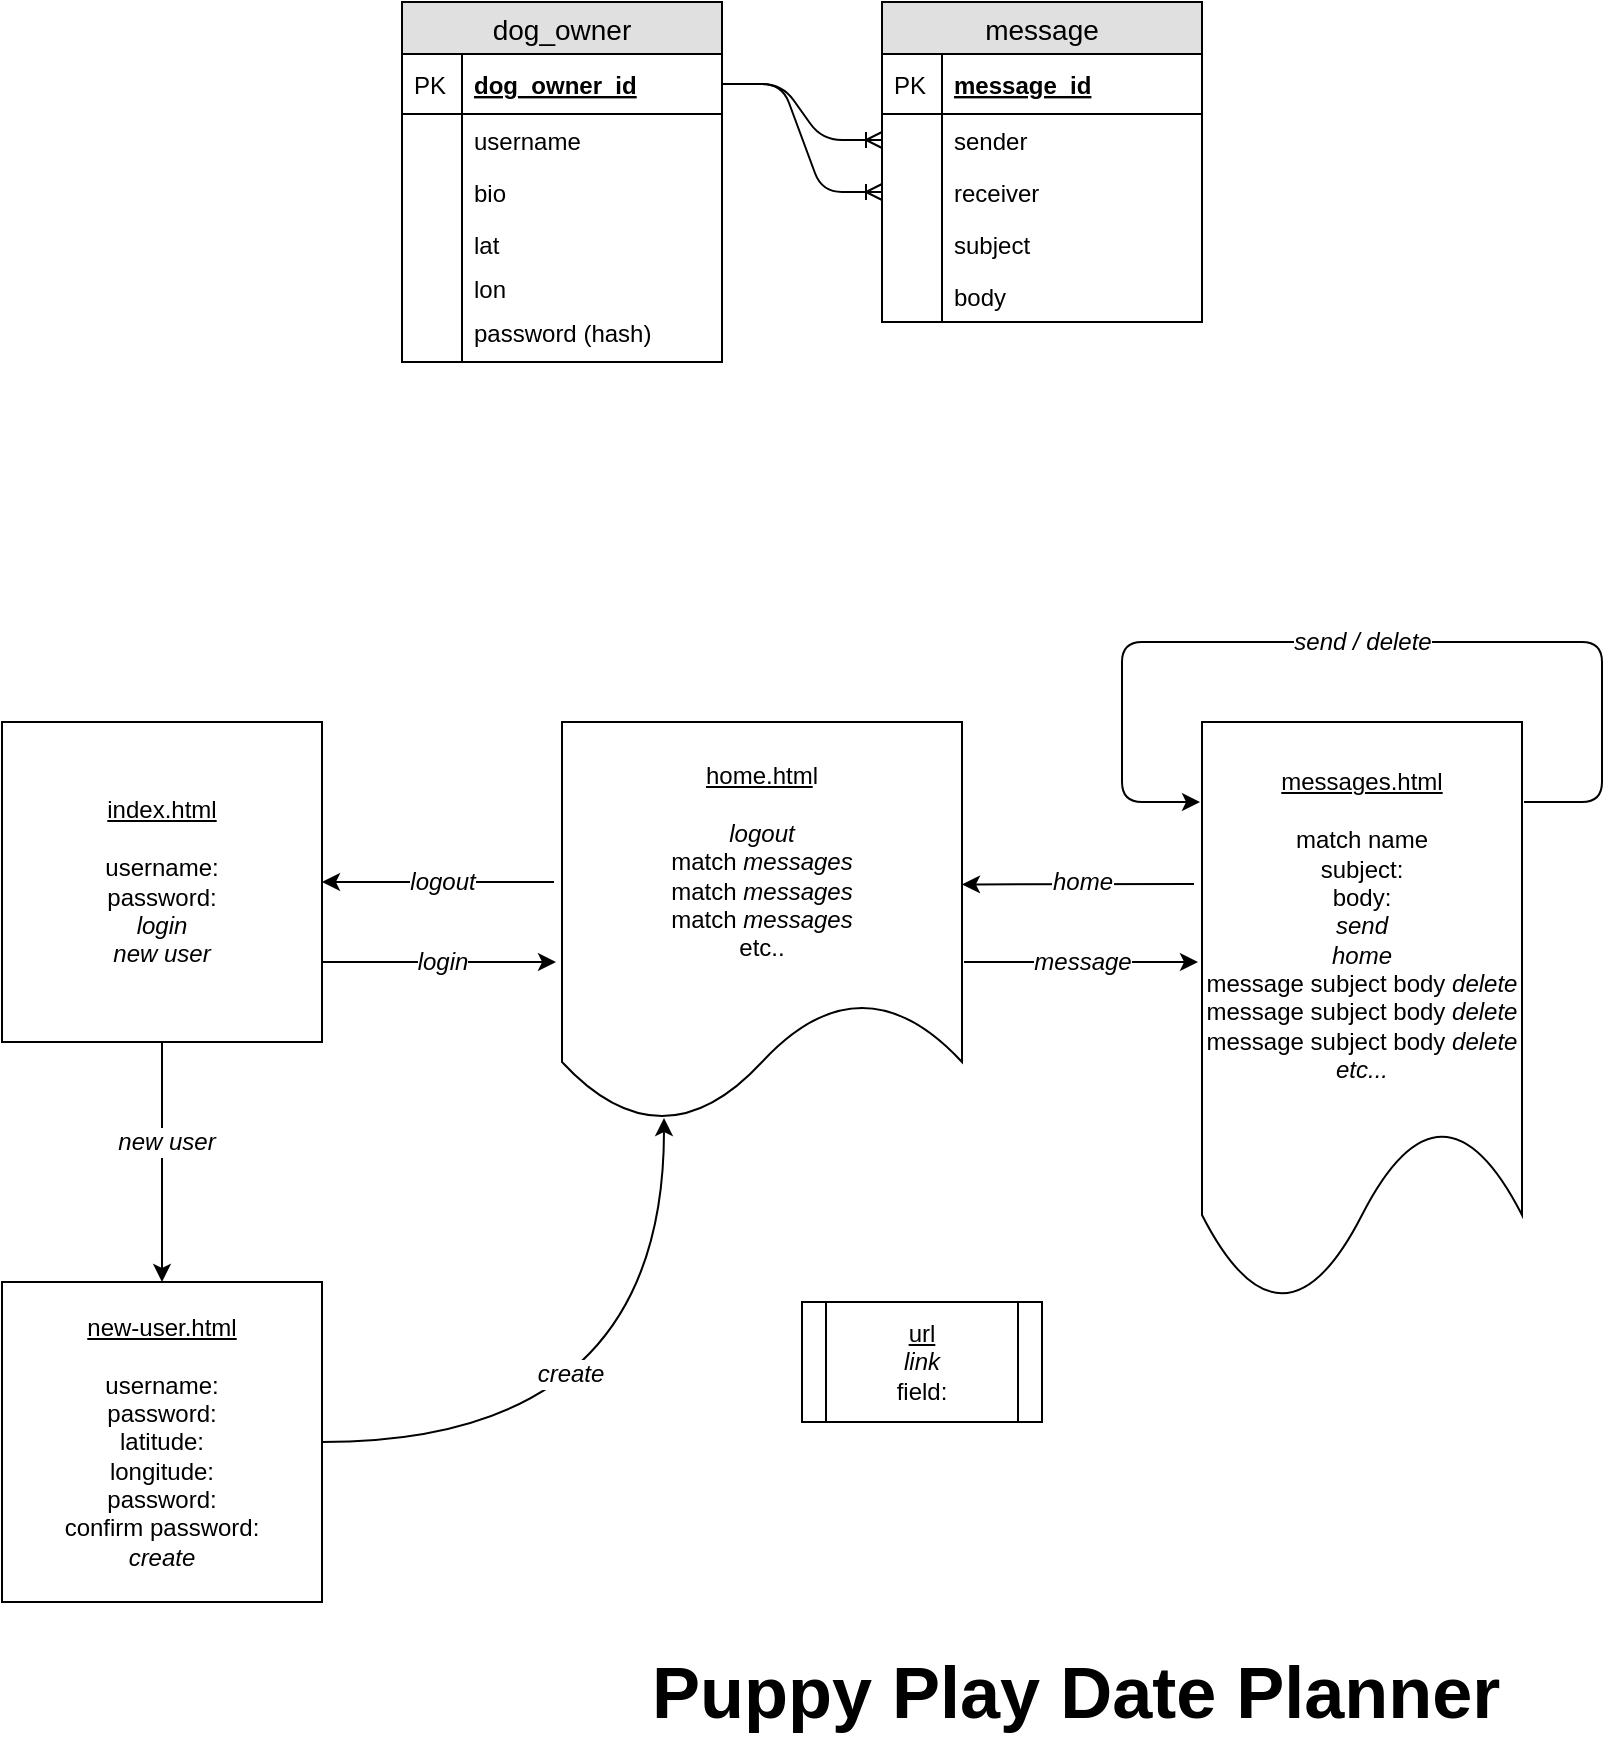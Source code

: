 <mxfile version="12.2.3" type="device" pages="1"><diagram id="VTFVisDNMAlX5B1b2amq" name="Page-1"><mxGraphModel dx="1201" dy="710" grid="1" gridSize="10" guides="1" tooltips="1" connect="1" arrows="1" fold="1" page="1" pageScale="1" pageWidth="850" pageHeight="1100" math="0" shadow="0"><root><mxCell id="0"/><mxCell id="1" parent="0"/><mxCell id="JFsSfaGQHGepjvpAaVKm-1" value="dog_owner" style="swimlane;fontStyle=0;childLayout=stackLayout;horizontal=1;startSize=26;fillColor=#e0e0e0;horizontalStack=0;resizeParent=1;resizeParentMax=0;resizeLast=0;collapsible=1;marginBottom=0;swimlaneFillColor=#ffffff;align=center;fontSize=14;" vertex="1" parent="1"><mxGeometry x="240" y="110" width="160" height="180" as="geometry"/></mxCell><mxCell id="JFsSfaGQHGepjvpAaVKm-2" value="dog_owner_id" style="shape=partialRectangle;top=0;left=0;right=0;bottom=1;align=left;verticalAlign=middle;fillColor=none;spacingLeft=34;spacingRight=4;overflow=hidden;rotatable=0;points=[[0,0.5],[1,0.5]];portConstraint=eastwest;dropTarget=0;fontStyle=5;fontSize=12;" vertex="1" parent="JFsSfaGQHGepjvpAaVKm-1"><mxGeometry y="26" width="160" height="30" as="geometry"/></mxCell><mxCell id="JFsSfaGQHGepjvpAaVKm-3" value="PK" style="shape=partialRectangle;top=0;left=0;bottom=0;fillColor=none;align=left;verticalAlign=middle;spacingLeft=4;spacingRight=4;overflow=hidden;rotatable=0;points=[];portConstraint=eastwest;part=1;fontSize=12;" vertex="1" connectable="0" parent="JFsSfaGQHGepjvpAaVKm-2"><mxGeometry width="30" height="30" as="geometry"/></mxCell><mxCell id="JFsSfaGQHGepjvpAaVKm-4" value="username" style="shape=partialRectangle;top=0;left=0;right=0;bottom=0;align=left;verticalAlign=top;fillColor=none;spacingLeft=34;spacingRight=4;overflow=hidden;rotatable=0;points=[[0,0.5],[1,0.5]];portConstraint=eastwest;dropTarget=0;fontSize=12;" vertex="1" parent="JFsSfaGQHGepjvpAaVKm-1"><mxGeometry y="56" width="160" height="26" as="geometry"/></mxCell><mxCell id="JFsSfaGQHGepjvpAaVKm-5" value="" style="shape=partialRectangle;top=0;left=0;bottom=0;fillColor=none;align=left;verticalAlign=top;spacingLeft=4;spacingRight=4;overflow=hidden;rotatable=0;points=[];portConstraint=eastwest;part=1;fontSize=12;" vertex="1" connectable="0" parent="JFsSfaGQHGepjvpAaVKm-4"><mxGeometry width="30" height="26" as="geometry"/></mxCell><mxCell id="JFsSfaGQHGepjvpAaVKm-6" value="bio" style="shape=partialRectangle;top=0;left=0;right=0;bottom=0;align=left;verticalAlign=top;fillColor=none;spacingLeft=34;spacingRight=4;overflow=hidden;rotatable=0;points=[[0,0.5],[1,0.5]];portConstraint=eastwest;dropTarget=0;fontSize=12;" vertex="1" parent="JFsSfaGQHGepjvpAaVKm-1"><mxGeometry y="82" width="160" height="26" as="geometry"/></mxCell><mxCell id="JFsSfaGQHGepjvpAaVKm-7" value="" style="shape=partialRectangle;top=0;left=0;bottom=0;fillColor=none;align=left;verticalAlign=top;spacingLeft=4;spacingRight=4;overflow=hidden;rotatable=0;points=[];portConstraint=eastwest;part=1;fontSize=12;" vertex="1" connectable="0" parent="JFsSfaGQHGepjvpAaVKm-6"><mxGeometry width="30" height="26" as="geometry"/></mxCell><mxCell id="JFsSfaGQHGepjvpAaVKm-8" value="lat" style="shape=partialRectangle;top=0;left=0;right=0;bottom=0;align=left;verticalAlign=top;fillColor=none;spacingLeft=34;spacingRight=4;overflow=hidden;rotatable=0;points=[[0,0.5],[1,0.5]];portConstraint=eastwest;dropTarget=0;fontSize=12;" vertex="1" parent="JFsSfaGQHGepjvpAaVKm-1"><mxGeometry y="108" width="160" height="22" as="geometry"/></mxCell><mxCell id="JFsSfaGQHGepjvpAaVKm-9" value="" style="shape=partialRectangle;top=0;left=0;bottom=0;fillColor=none;align=left;verticalAlign=top;spacingLeft=4;spacingRight=4;overflow=hidden;rotatable=0;points=[];portConstraint=eastwest;part=1;fontSize=12;" vertex="1" connectable="0" parent="JFsSfaGQHGepjvpAaVKm-8"><mxGeometry width="30" height="22" as="geometry"/></mxCell><mxCell id="JFsSfaGQHGepjvpAaVKm-16" value="lon" style="shape=partialRectangle;top=0;left=0;right=0;bottom=0;align=left;verticalAlign=top;fillColor=none;spacingLeft=34;spacingRight=4;overflow=hidden;rotatable=0;points=[[0,0.5],[1,0.5]];portConstraint=eastwest;dropTarget=0;fontSize=12;" vertex="1" parent="JFsSfaGQHGepjvpAaVKm-1"><mxGeometry y="130" width="160" height="22" as="geometry"/></mxCell><mxCell id="JFsSfaGQHGepjvpAaVKm-17" value="" style="shape=partialRectangle;top=0;left=0;bottom=0;fillColor=none;align=left;verticalAlign=top;spacingLeft=4;spacingRight=4;overflow=hidden;rotatable=0;points=[];portConstraint=eastwest;part=1;fontSize=12;" vertex="1" connectable="0" parent="JFsSfaGQHGepjvpAaVKm-16"><mxGeometry width="30" height="22" as="geometry"/></mxCell><mxCell id="JFsSfaGQHGepjvpAaVKm-18" value="password (hash)" style="shape=partialRectangle;top=0;left=0;right=0;bottom=0;align=left;verticalAlign=top;fillColor=none;spacingLeft=34;spacingRight=4;overflow=hidden;rotatable=0;points=[[0,0.5],[1,0.5]];portConstraint=eastwest;dropTarget=0;fontSize=12;" vertex="1" parent="JFsSfaGQHGepjvpAaVKm-1"><mxGeometry y="152" width="160" height="28" as="geometry"/></mxCell><mxCell id="JFsSfaGQHGepjvpAaVKm-19" value="" style="shape=partialRectangle;top=0;left=0;bottom=0;fillColor=none;align=left;verticalAlign=top;spacingLeft=4;spacingRight=4;overflow=hidden;rotatable=0;points=[];portConstraint=eastwest;part=1;fontSize=12;" vertex="1" connectable="0" parent="JFsSfaGQHGepjvpAaVKm-18"><mxGeometry width="30" height="28" as="geometry"/></mxCell><mxCell id="JFsSfaGQHGepjvpAaVKm-20" value="message" style="swimlane;fontStyle=0;childLayout=stackLayout;horizontal=1;startSize=26;fillColor=#e0e0e0;horizontalStack=0;resizeParent=1;resizeParentMax=0;resizeLast=0;collapsible=1;marginBottom=0;swimlaneFillColor=#ffffff;align=center;fontSize=14;" vertex="1" parent="1"><mxGeometry x="480" y="110" width="160" height="160" as="geometry"/></mxCell><mxCell id="JFsSfaGQHGepjvpAaVKm-21" value="message_id" style="shape=partialRectangle;top=0;left=0;right=0;bottom=1;align=left;verticalAlign=middle;fillColor=none;spacingLeft=34;spacingRight=4;overflow=hidden;rotatable=0;points=[[0,0.5],[1,0.5]];portConstraint=eastwest;dropTarget=0;fontStyle=5;fontSize=12;" vertex="1" parent="JFsSfaGQHGepjvpAaVKm-20"><mxGeometry y="26" width="160" height="30" as="geometry"/></mxCell><mxCell id="JFsSfaGQHGepjvpAaVKm-22" value="PK" style="shape=partialRectangle;top=0;left=0;bottom=0;fillColor=none;align=left;verticalAlign=middle;spacingLeft=4;spacingRight=4;overflow=hidden;rotatable=0;points=[];portConstraint=eastwest;part=1;fontSize=12;" vertex="1" connectable="0" parent="JFsSfaGQHGepjvpAaVKm-21"><mxGeometry width="30" height="30" as="geometry"/></mxCell><mxCell id="JFsSfaGQHGepjvpAaVKm-23" value="sender" style="shape=partialRectangle;top=0;left=0;right=0;bottom=0;align=left;verticalAlign=top;fillColor=none;spacingLeft=34;spacingRight=4;overflow=hidden;rotatable=0;points=[[0,0.5],[1,0.5]];portConstraint=eastwest;dropTarget=0;fontSize=12;" vertex="1" parent="JFsSfaGQHGepjvpAaVKm-20"><mxGeometry y="56" width="160" height="26" as="geometry"/></mxCell><mxCell id="JFsSfaGQHGepjvpAaVKm-24" value="" style="shape=partialRectangle;top=0;left=0;bottom=0;fillColor=none;align=left;verticalAlign=top;spacingLeft=4;spacingRight=4;overflow=hidden;rotatable=0;points=[];portConstraint=eastwest;part=1;fontSize=12;" vertex="1" connectable="0" parent="JFsSfaGQHGepjvpAaVKm-23"><mxGeometry width="30" height="26" as="geometry"/></mxCell><mxCell id="JFsSfaGQHGepjvpAaVKm-25" value="receiver" style="shape=partialRectangle;top=0;left=0;right=0;bottom=0;align=left;verticalAlign=top;fillColor=none;spacingLeft=34;spacingRight=4;overflow=hidden;rotatable=0;points=[[0,0.5],[1,0.5]];portConstraint=eastwest;dropTarget=0;fontSize=12;" vertex="1" parent="JFsSfaGQHGepjvpAaVKm-20"><mxGeometry y="82" width="160" height="26" as="geometry"/></mxCell><mxCell id="JFsSfaGQHGepjvpAaVKm-26" value="" style="shape=partialRectangle;top=0;left=0;bottom=0;fillColor=none;align=left;verticalAlign=top;spacingLeft=4;spacingRight=4;overflow=hidden;rotatable=0;points=[];portConstraint=eastwest;part=1;fontSize=12;" vertex="1" connectable="0" parent="JFsSfaGQHGepjvpAaVKm-25"><mxGeometry width="30" height="26" as="geometry"/></mxCell><mxCell id="JFsSfaGQHGepjvpAaVKm-27" value="subject" style="shape=partialRectangle;top=0;left=0;right=0;bottom=0;align=left;verticalAlign=top;fillColor=none;spacingLeft=34;spacingRight=4;overflow=hidden;rotatable=0;points=[[0,0.5],[1,0.5]];portConstraint=eastwest;dropTarget=0;fontSize=12;" vertex="1" parent="JFsSfaGQHGepjvpAaVKm-20"><mxGeometry y="108" width="160" height="26" as="geometry"/></mxCell><mxCell id="JFsSfaGQHGepjvpAaVKm-28" value="" style="shape=partialRectangle;top=0;left=0;bottom=0;fillColor=none;align=left;verticalAlign=top;spacingLeft=4;spacingRight=4;overflow=hidden;rotatable=0;points=[];portConstraint=eastwest;part=1;fontSize=12;" vertex="1" connectable="0" parent="JFsSfaGQHGepjvpAaVKm-27"><mxGeometry width="30" height="26" as="geometry"/></mxCell><mxCell id="JFsSfaGQHGepjvpAaVKm-31" value="body" style="shape=partialRectangle;top=0;left=0;right=0;bottom=0;align=left;verticalAlign=top;fillColor=none;spacingLeft=34;spacingRight=4;overflow=hidden;rotatable=0;points=[[0,0.5],[1,0.5]];portConstraint=eastwest;dropTarget=0;fontSize=12;" vertex="1" parent="JFsSfaGQHGepjvpAaVKm-20"><mxGeometry y="134" width="160" height="26" as="geometry"/></mxCell><mxCell id="JFsSfaGQHGepjvpAaVKm-32" value="" style="shape=partialRectangle;top=0;left=0;bottom=0;fillColor=none;align=left;verticalAlign=top;spacingLeft=4;spacingRight=4;overflow=hidden;rotatable=0;points=[];portConstraint=eastwest;part=1;fontSize=12;" vertex="1" connectable="0" parent="JFsSfaGQHGepjvpAaVKm-31"><mxGeometry width="30" height="26" as="geometry"/></mxCell><mxCell id="JFsSfaGQHGepjvpAaVKm-33" value="" style="edgeStyle=entityRelationEdgeStyle;fontSize=12;html=1;endArrow=ERoneToMany;exitX=1;exitY=0.5;exitDx=0;exitDy=0;entryX=0;entryY=0.5;entryDx=0;entryDy=0;" edge="1" parent="1" source="JFsSfaGQHGepjvpAaVKm-2" target="JFsSfaGQHGepjvpAaVKm-23"><mxGeometry width="100" height="100" relative="1" as="geometry"><mxPoint x="240" y="410" as="sourcePoint"/><mxPoint x="340" y="310" as="targetPoint"/></mxGeometry></mxCell><mxCell id="JFsSfaGQHGepjvpAaVKm-34" value="" style="edgeStyle=entityRelationEdgeStyle;fontSize=12;html=1;endArrow=ERoneToMany;exitX=1;exitY=0.5;exitDx=0;exitDy=0;entryX=0;entryY=0.5;entryDx=0;entryDy=0;" edge="1" parent="1" source="JFsSfaGQHGepjvpAaVKm-2" target="JFsSfaGQHGepjvpAaVKm-25"><mxGeometry width="100" height="100" relative="1" as="geometry"><mxPoint x="390" y="480" as="sourcePoint"/><mxPoint x="490" y="380" as="targetPoint"/></mxGeometry></mxCell><mxCell id="JFsSfaGQHGepjvpAaVKm-36" value="&lt;div&gt;&lt;u&gt;index.html&lt;/u&gt;&lt;/div&gt;&lt;div&gt;&lt;br&gt;&lt;/div&gt;&lt;div&gt;username:&lt;/div&gt;&lt;div&gt;password:&lt;/div&gt;&lt;div&gt;&lt;i&gt;login&lt;/i&gt;&lt;/div&gt;&lt;div&gt;&lt;i&gt;new user&lt;/i&gt;&lt;br&gt;&lt;/div&gt;" style="whiteSpace=wrap;html=1;aspect=fixed;" vertex="1" parent="1"><mxGeometry x="40" y="470" width="160" height="160" as="geometry"/></mxCell><mxCell id="JFsSfaGQHGepjvpAaVKm-38" value="&lt;div&gt;&lt;u&gt;home.htm&lt;/u&gt;l&lt;/div&gt;&lt;div&gt;&lt;br&gt;&lt;/div&gt;&lt;div&gt;&lt;i&gt;logout&lt;/i&gt;&lt;br&gt;&lt;/div&gt;&lt;div&gt;match &lt;i&gt;messages&lt;br&gt;&lt;/i&gt;&lt;/div&gt;&lt;div&gt;match &lt;i&gt;messages&lt;br&gt;&lt;/i&gt;&lt;/div&gt;&lt;div&gt;match &lt;i&gt;messages&lt;br&gt;&lt;/i&gt;&lt;/div&gt;&lt;div&gt;etc..&lt;br&gt;&lt;/div&gt;" style="shape=document;whiteSpace=wrap;html=1;boundedLbl=1;align=center;" vertex="1" parent="1"><mxGeometry x="320" y="470" width="200" height="200" as="geometry"/></mxCell><mxCell id="JFsSfaGQHGepjvpAaVKm-39" value="&lt;div&gt;&lt;u&gt;messages.html&lt;/u&gt;&lt;/div&gt;&lt;div&gt;&lt;br&gt;&lt;/div&gt;&lt;div&gt;match name&lt;/div&gt;&lt;div&gt;subject:&lt;/div&gt;&lt;div&gt;body:&lt;/div&gt;&lt;div&gt;&lt;i&gt;send&lt;/i&gt;&lt;/div&gt;&lt;div&gt;&lt;i&gt;home&lt;/i&gt;&lt;br&gt;&lt;/div&gt;&lt;div&gt;message subject body &lt;i&gt;delete&lt;/i&gt;&lt;/div&gt;&lt;div&gt;message subject body &lt;i&gt;delete&lt;/i&gt;&lt;/div&gt;&lt;div&gt;message subject body &lt;i&gt;delete&lt;/i&gt;&lt;/div&gt;&lt;div&gt;&lt;i&gt;etc...&lt;br&gt;&lt;/i&gt;&lt;/div&gt;" style="shape=document;whiteSpace=wrap;html=1;boundedLbl=1;" vertex="1" parent="1"><mxGeometry x="640" y="470" width="160" height="290" as="geometry"/></mxCell><mxCell id="JFsSfaGQHGepjvpAaVKm-40" value="&lt;div&gt;&lt;u&gt;new-user.html&lt;/u&gt;&lt;/div&gt;&lt;div&gt;&lt;br&gt;&lt;/div&gt;&lt;div&gt;username:&lt;/div&gt;&lt;div&gt;password:&lt;/div&gt;&lt;div&gt;latitude:&lt;/div&gt;&lt;div&gt;longitude:&lt;/div&gt;&lt;div&gt;password:&lt;/div&gt;&lt;div&gt;confirm password:&lt;/div&gt;&lt;div&gt;&lt;i&gt;create&lt;/i&gt;&lt;br&gt;&lt;/div&gt;" style="whiteSpace=wrap;html=1;aspect=fixed;" vertex="1" parent="1"><mxGeometry x="40" y="750" width="160" height="160" as="geometry"/></mxCell><mxCell id="JFsSfaGQHGepjvpAaVKm-41" value="" style="endArrow=classic;html=1;exitX=0.5;exitY=1;exitDx=0;exitDy=0;entryX=0.5;entryY=0;entryDx=0;entryDy=0;" edge="1" parent="1" source="JFsSfaGQHGepjvpAaVKm-36" target="JFsSfaGQHGepjvpAaVKm-40"><mxGeometry width="50" height="50" relative="1" as="geometry"><mxPoint x="40" y="980" as="sourcePoint"/><mxPoint x="90" y="930" as="targetPoint"/></mxGeometry></mxCell><mxCell id="JFsSfaGQHGepjvpAaVKm-42" value="&lt;i&gt;new user&lt;/i&gt;" style="text;html=1;resizable=0;points=[];align=center;verticalAlign=middle;labelBackgroundColor=#ffffff;" vertex="1" connectable="0" parent="JFsSfaGQHGepjvpAaVKm-41"><mxGeometry x="-0.167" y="2" relative="1" as="geometry"><mxPoint as="offset"/></mxGeometry></mxCell><mxCell id="JFsSfaGQHGepjvpAaVKm-43" value="" style="endArrow=classic;html=1;exitX=1;exitY=0.75;exitDx=0;exitDy=0;entryX=-0.015;entryY=0.6;entryDx=0;entryDy=0;entryPerimeter=0;" edge="1" parent="1" source="JFsSfaGQHGepjvpAaVKm-36" target="JFsSfaGQHGepjvpAaVKm-38"><mxGeometry width="50" height="50" relative="1" as="geometry"><mxPoint x="40" y="980" as="sourcePoint"/><mxPoint x="90" y="930" as="targetPoint"/></mxGeometry></mxCell><mxCell id="JFsSfaGQHGepjvpAaVKm-44" value="&lt;i&gt;login&lt;/i&gt;" style="text;html=1;resizable=0;points=[];align=center;verticalAlign=middle;labelBackgroundColor=#ffffff;" vertex="1" connectable="0" parent="JFsSfaGQHGepjvpAaVKm-43"><mxGeometry x="-0.282" y="-1" relative="1" as="geometry"><mxPoint x="18" y="-1" as="offset"/></mxGeometry></mxCell><mxCell id="JFsSfaGQHGepjvpAaVKm-45" value="" style="endArrow=classic;html=1;exitX=1;exitY=0.5;exitDx=0;exitDy=0;entryX=0.255;entryY=0.99;entryDx=0;entryDy=0;entryPerimeter=0;edgeStyle=orthogonalEdgeStyle;curved=1;" edge="1" parent="1" source="JFsSfaGQHGepjvpAaVKm-40" target="JFsSfaGQHGepjvpAaVKm-38"><mxGeometry width="50" height="50" relative="1" as="geometry"><mxPoint x="40" y="980" as="sourcePoint"/><mxPoint x="90" y="930" as="targetPoint"/></mxGeometry></mxCell><mxCell id="JFsSfaGQHGepjvpAaVKm-48" value="&lt;i&gt;create&lt;/i&gt;" style="text;html=1;resizable=0;points=[];align=center;verticalAlign=middle;labelBackgroundColor=#ffffff;" vertex="1" connectable="0" parent="JFsSfaGQHGepjvpAaVKm-45"><mxGeometry x="-0.255" y="34" relative="1" as="geometry"><mxPoint as="offset"/></mxGeometry></mxCell><mxCell id="JFsSfaGQHGepjvpAaVKm-51" value="" style="endArrow=classic;html=1;exitX=1.005;exitY=0.6;exitDx=0;exitDy=0;exitPerimeter=0;" edge="1" parent="1" source="JFsSfaGQHGepjvpAaVKm-38"><mxGeometry width="50" height="50" relative="1" as="geometry"><mxPoint x="40" y="980" as="sourcePoint"/><mxPoint x="638" y="590" as="targetPoint"/></mxGeometry></mxCell><mxCell id="JFsSfaGQHGepjvpAaVKm-52" value="&lt;i&gt;message&lt;/i&gt;" style="text;html=1;resizable=0;points=[];align=center;verticalAlign=middle;labelBackgroundColor=#ffffff;" vertex="1" connectable="0" parent="JFsSfaGQHGepjvpAaVKm-51"><mxGeometry x="-0.328" relative="1" as="geometry"><mxPoint x="19" as="offset"/></mxGeometry></mxCell><mxCell id="JFsSfaGQHGepjvpAaVKm-53" value="" style="endArrow=classic;html=1;" edge="1" parent="1"><mxGeometry width="50" height="50" relative="1" as="geometry"><mxPoint x="801" y="510" as="sourcePoint"/><mxPoint x="639" y="510" as="targetPoint"/><Array as="points"><mxPoint x="840" y="510"/><mxPoint x="840" y="430"/><mxPoint x="600" y="430"/><mxPoint x="600" y="510"/></Array></mxGeometry></mxCell><mxCell id="JFsSfaGQHGepjvpAaVKm-54" value="&lt;i&gt;send / delete&lt;br&gt;&lt;/i&gt;" style="text;html=1;resizable=0;points=[];align=center;verticalAlign=middle;labelBackgroundColor=#ffffff;" vertex="1" connectable="0" parent="JFsSfaGQHGepjvpAaVKm-53"><mxGeometry x="0.105" y="-1" relative="1" as="geometry"><mxPoint x="25" y="1" as="offset"/></mxGeometry></mxCell><mxCell id="JFsSfaGQHGepjvpAaVKm-55" value="" style="endArrow=classic;html=1;entryX=1;entryY=0.406;entryDx=0;entryDy=0;entryPerimeter=0;" edge="1" parent="1" target="JFsSfaGQHGepjvpAaVKm-38"><mxGeometry width="50" height="50" relative="1" as="geometry"><mxPoint x="636" y="551" as="sourcePoint"/><mxPoint x="600" y="530" as="targetPoint"/></mxGeometry></mxCell><mxCell id="JFsSfaGQHGepjvpAaVKm-56" value="&lt;i&gt;home&lt;/i&gt;" style="text;html=1;resizable=0;points=[];align=center;verticalAlign=middle;labelBackgroundColor=#ffffff;" vertex="1" connectable="0" parent="JFsSfaGQHGepjvpAaVKm-55"><mxGeometry x="0.293" y="1" relative="1" as="geometry"><mxPoint x="19" y="-2" as="offset"/></mxGeometry></mxCell><mxCell id="JFsSfaGQHGepjvpAaVKm-57" value="" style="endArrow=classic;html=1;entryX=1;entryY=0.5;entryDx=0;entryDy=0;" edge="1" parent="1" target="JFsSfaGQHGepjvpAaVKm-36"><mxGeometry width="50" height="50" relative="1" as="geometry"><mxPoint x="316" y="550" as="sourcePoint"/><mxPoint x="280" y="520" as="targetPoint"/></mxGeometry></mxCell><mxCell id="JFsSfaGQHGepjvpAaVKm-58" value="&lt;i&gt;logout&lt;/i&gt;" style="text;html=1;resizable=0;points=[];align=center;verticalAlign=middle;labelBackgroundColor=#ffffff;" vertex="1" connectable="0" parent="JFsSfaGQHGepjvpAaVKm-57"><mxGeometry x="0.276" relative="1" as="geometry"><mxPoint x="18" as="offset"/></mxGeometry></mxCell><mxCell id="JFsSfaGQHGepjvpAaVKm-60" value="&lt;div&gt;&lt;u&gt;url&lt;/u&gt;&lt;br&gt;&lt;/div&gt;&lt;div&gt;&lt;i&gt;link&lt;/i&gt;&lt;/div&gt;&lt;div&gt;field:&lt;br&gt;&lt;/div&gt;" style="shape=process;whiteSpace=wrap;html=1;backgroundOutline=1;" vertex="1" parent="1"><mxGeometry x="440" y="760" width="120" height="60" as="geometry"/></mxCell><mxCell id="JFsSfaGQHGepjvpAaVKm-61" value="&lt;b&gt;&lt;font style=&quot;font-size: 36px&quot;&gt;Puppy Play Date Planner&lt;/font&gt;&lt;/b&gt;" style="text;html=1;resizable=0;points=[];autosize=1;align=left;verticalAlign=top;spacingTop=-4;" vertex="1" parent="1"><mxGeometry x="363" y="931" width="440" height="20" as="geometry"/></mxCell></root></mxGraphModel></diagram></mxfile>